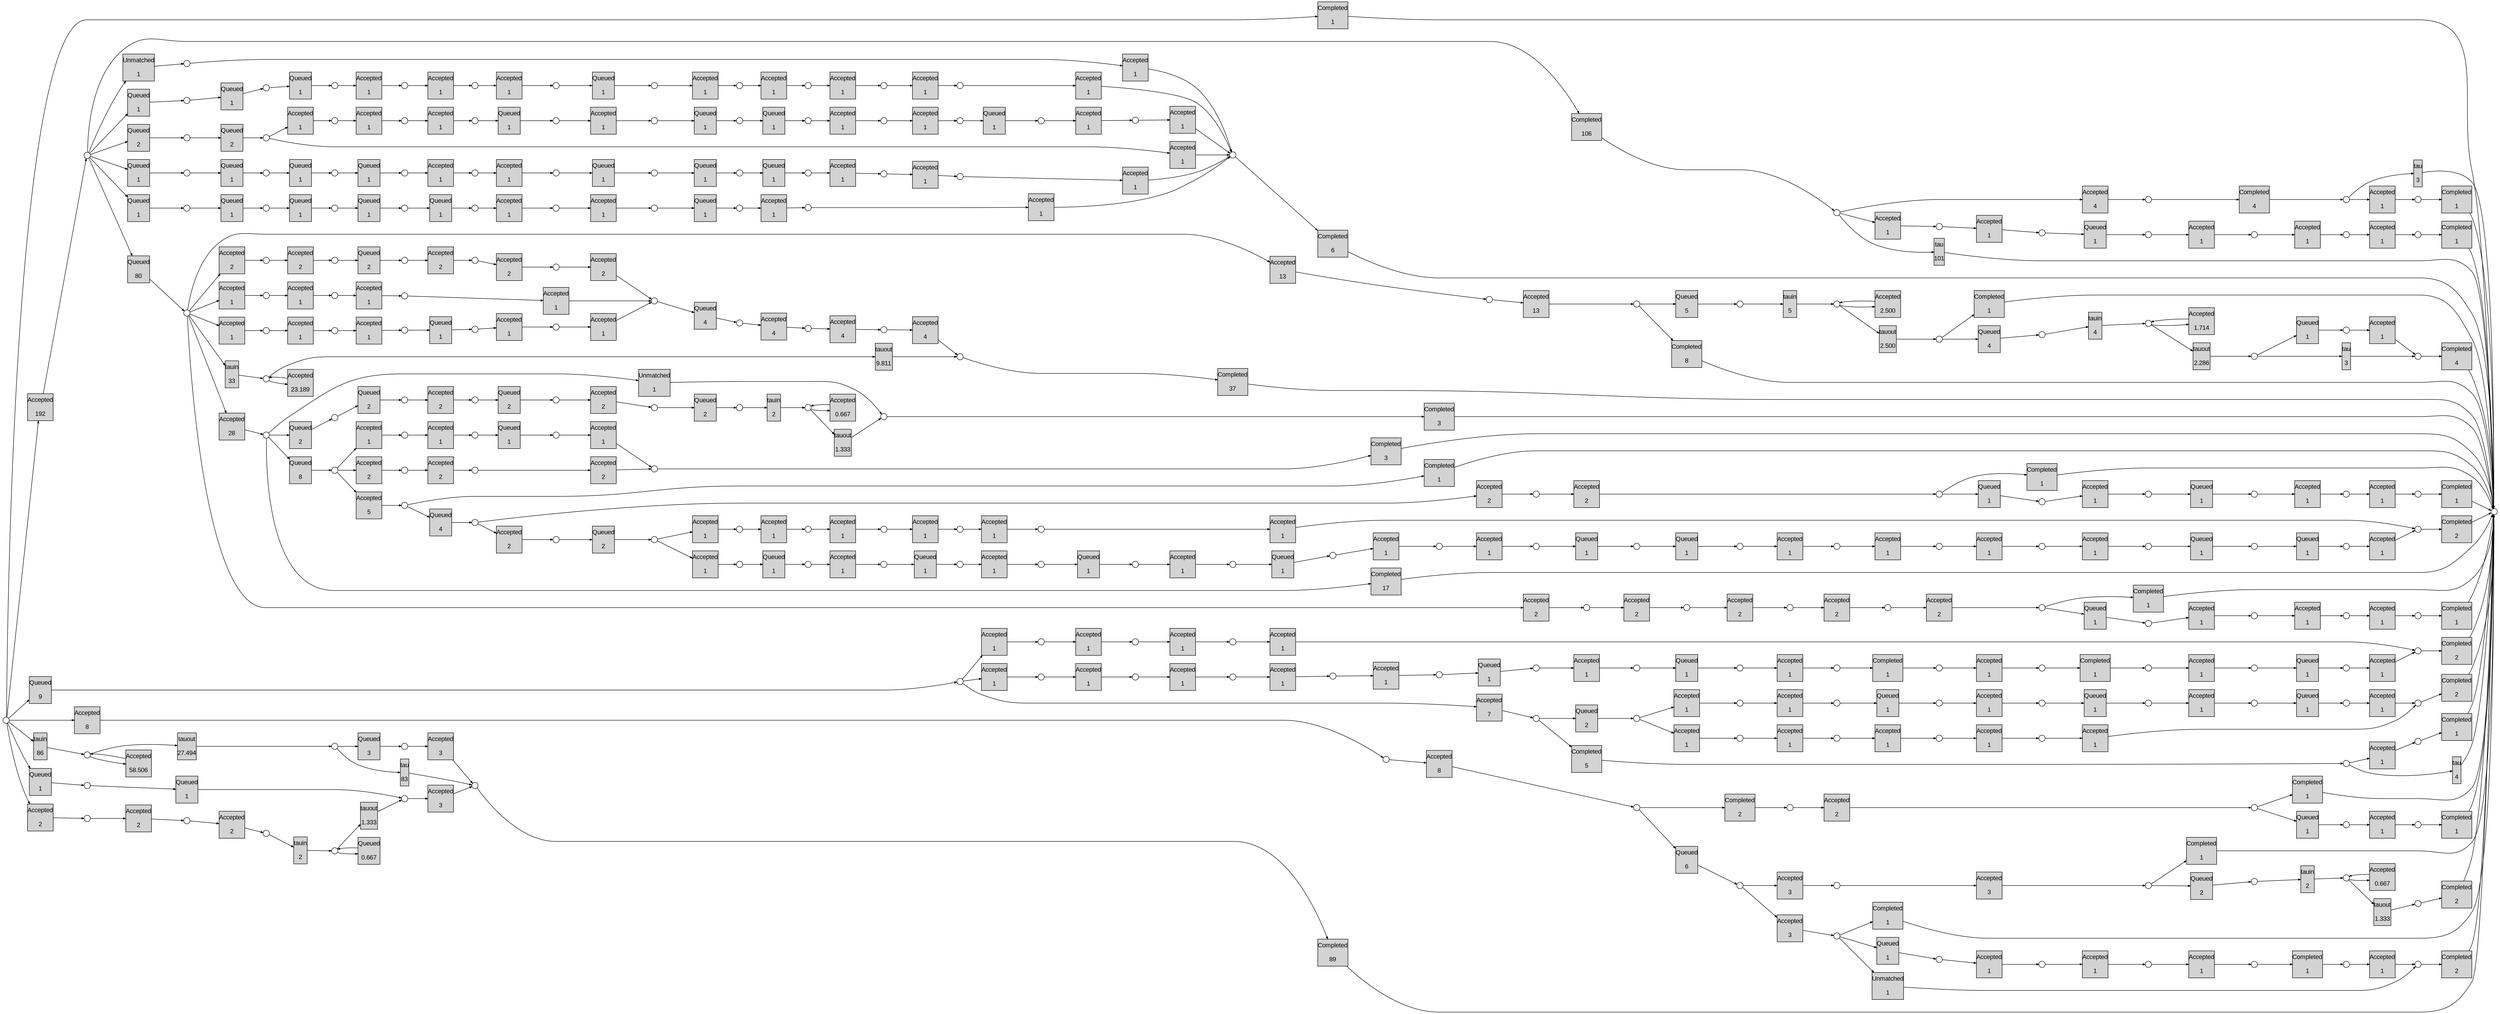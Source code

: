 digraph G { 
ranksep=".3"; fontsize="14"; remincross=true; margin="0.0,0.0"; fontname="Arial";rankdir="LR";
edge [arrowsize="0.5"];
node [height=".2",width=".2",fontname="Arial",fontsize="14"];
ratio=0.4;
id1 [shape="box",margin="0, 0.1",label="Accepted\n\n2",style="filled"];
id2 [shape="box",margin="0, 0.1",label="Accepted\n\n2",style="filled"];
id3 [shape="box",margin="0, 0.1",label="Accepted\n\n1",style="filled"];
id4 [shape="box",margin="0, 0.1",label="Accepted\n\n1",style="filled"];
id5 [shape="box",margin="0, 0.1",label="Accepted\n\n1",style="filled"];
id6 [shape="box",margin="0, 0.1",label="Accepted\n\n28",style="filled"];
id7 [shape="box",margin="0, 0.1",label="Accepted\n\n2",style="filled"];
id8 [shape="box",margin="0, 0.1",label="Accepted\n\n2",style="filled"];
id9 [shape="box",margin="0, 0.1",label="Accepted\n\n0.667",style="filled"];
id10 [shape="box",margin="0, 0.1",label="Accepted\n\n2",style="filled"];
id11 [shape="box",margin="0, 0.1",label="Accepted\n\n2",style="filled"];
id12 [shape="box",margin="0, 0.1",label="Accepted\n\n2",style="filled"];
id13 [shape="box",margin="0, 0.1",label="Accepted\n\n2",style="filled"];
id14 [shape="box",margin="0, 0.1",label="Accepted\n\n2",style="filled"];
id15 [shape="box",margin="0, 0.1",label="Accepted\n\n1",style="filled"];
id16 [shape="box",margin="0, 0.1",label="Accepted\n\n1",style="filled"];
id17 [shape="box",margin="0, 0.1",label="Accepted\n\n1",style="filled"];
id18 [shape="box",margin="0, 0.1",label="Accepted\n\n13",style="filled"];
id19 [shape="box",margin="0, 0.1",label="Accepted\n\n13",style="filled"];
id20 [shape="box",margin="0, 0.1",label="Accepted\n\n2.500",style="filled"];
id21 [shape="box",margin="0, 0.1",label="Accepted\n\n1.714",style="filled"];
id22 [shape="box",margin="0, 0.1",label="Accepted\n\n5",style="filled"];
id23 [shape="box",margin="0, 0.1",label="Accepted\n\n1",style="filled"];
id24 [shape="box",margin="0, 0.1",label="Accepted\n\n23.189",style="filled"];
id25 [shape="box",margin="0, 0.1",label="Accepted\n\n1",style="filled"];
id26 [shape="box",margin="0, 0.1",label="Accepted\n\n1",style="filled"];
id27 [shape="box",margin="0, 0.1",label="Accepted\n\n1",style="filled"];
id28 [shape="box",margin="0, 0.1",label="Accepted\n\n1",style="filled"];
id29 [shape="box",margin="0, 0.1",label="Accepted\n\n1",style="filled"];
id30 [shape="box",margin="0, 0.1",label="Accepted\n\n1",style="filled"];
id31 [shape="box",margin="0, 0.1",label="Accepted\n\n1",style="filled"];
id32 [shape="box",margin="0, 0.1",label="Accepted\n\n1",style="filled"];
id33 [shape="box",margin="0, 0.1",label="Accepted\n\n1",style="filled"];
id34 [shape="box",margin="0, 0.1",label="Accepted\n\n2",style="filled"];
id35 [shape="box",margin="0, 0.1",label="Accepted\n\n2",style="filled"];
id36 [shape="box",margin="0, 0.1",label="Accepted\n\n2",style="filled"];
id37 [shape="box",margin="0, 0.1",label="Accepted\n\n2",style="filled"];
id38 [shape="box",margin="0, 0.1",label="Accepted\n\n2",style="filled"];
id39 [shape="box",margin="0, 0.1",label="Accepted\n\n4",style="filled"];
id40 [shape="box",margin="0, 0.1",label="Accepted\n\n4",style="filled"];
id41 [shape="box",margin="0, 0.1",label="Accepted\n\n4",style="filled"];
id42 [shape="box",margin="0, 0.1",label="Accepted\n\n4",style="filled"];
id43 [shape="box",margin="0, 0.1",label="Accepted\n\n1",style="filled"];
id44 [shape="box",margin="0, 0.1",label="Accepted\n\n1",style="filled"];
id45 [shape="box",margin="0, 0.1",label="Accepted\n\n1",style="filled"];
id46 [shape="box",margin="0, 0.1",label="Accepted\n\n2",style="filled"];
id47 [shape="box",margin="0, 0.1",label="Accepted\n\n1",style="filled"];
id48 [shape="box",margin="0, 0.1",label="Accepted\n\n1",style="filled"];
id49 [shape="box",margin="0, 0.1",label="Accepted\n\n1",style="filled"];
id50 [shape="box",margin="0, 0.1",label="Accepted\n\n1",style="filled"];
id51 [shape="box",margin="0, 0.1",label="Accepted\n\n1",style="filled"];
id52 [shape="box",margin="0, 0.1",label="Accepted\n\n1",style="filled"];
id53 [shape="box",margin="0, 0.1",label="Accepted\n\n1",style="filled"];
id54 [shape="box",margin="0, 0.1",label="Accepted\n\n1",style="filled"];
id55 [shape="box",margin="0, 0.1",label="Accepted\n\n1",style="filled"];
id56 [shape="box",margin="0, 0.1",label="Accepted\n\n1",style="filled"];
id57 [shape="box",margin="0, 0.1",label="Accepted\n\n1",style="filled"];
id58 [shape="box",margin="0, 0.1",label="Accepted\n\n1",style="filled"];
id59 [shape="box",margin="0, 0.1",label="Accepted\n\n1",style="filled"];
id60 [shape="box",margin="0, 0.1",label="Accepted\n\n1",style="filled"];
id61 [shape="box",margin="0, 0.1",label="Accepted\n\n1",style="filled"];
id62 [shape="box",margin="0, 0.1",label="Accepted\n\n1",style="filled"];
id63 [shape="box",margin="0, 0.1",label="Accepted\n\n1",style="filled"];
id64 [shape="box",margin="0, 0.1",label="Accepted\n\n1",style="filled"];
id65 [shape="box",margin="0, 0.1",label="Accepted\n\n1",style="filled"];
id66 [shape="box",margin="0, 0.1",label="Accepted\n\n1",style="filled"];
id67 [shape="box",margin="0, 0.1",label="Accepted\n\n1",style="filled"];
id68 [shape="box",margin="0, 0.1",label="Accepted\n\n1",style="filled"];
id69 [shape="box",margin="0, 0.1",label="Accepted\n\n1",style="filled"];
id70 [shape="box",margin="0, 0.1",label="Accepted\n\n1",style="filled"];
id71 [shape="box",margin="0, 0.1",label="Accepted\n\n1",style="filled"];
id72 [shape="box",margin="0, 0.1",label="Accepted\n\n1",style="filled"];
id73 [shape="box",margin="0, 0.1",label="Accepted\n\n1",style="filled"];
id74 [shape="box",margin="0, 0.1",label="Accepted\n\n1",style="filled"];
id75 [shape="box",margin="0, 0.1",label="Accepted\n\n1",style="filled"];
id76 [shape="box",margin="0, 0.1",label="Accepted\n\n1",style="filled"];
id77 [shape="box",margin="0, 0.1",label="Accepted\n\n1",style="filled"];
id78 [shape="box",margin="0, 0.1",label="Accepted\n\n1",style="filled"];
id79 [shape="box",margin="0, 0.1",label="Accepted\n\n1",style="filled"];
id80 [shape="box",margin="0, 0.1",label="Accepted\n\n7",style="filled"];
id81 [shape="box",margin="0, 0.1",label="Accepted\n\n1",style="filled"];
id82 [shape="box",margin="0, 0.1",label="Accepted\n\n1",style="filled"];
id83 [shape="box",margin="0, 0.1",label="Accepted\n\n1",style="filled"];
id84 [shape="box",margin="0, 0.1",label="Accepted\n\n1",style="filled"];
id85 [shape="box",margin="0, 0.1",label="Accepted\n\n1",style="filled"];
id86 [shape="box",margin="0, 0.1",label="Accepted\n\n1",style="filled"];
id87 [shape="box",margin="0, 0.1",label="Accepted\n\n1",style="filled"];
id88 [shape="box",margin="0, 0.1",label="Accepted\n\n1",style="filled"];
id89 [shape="box",margin="0, 0.1",label="Accepted\n\n1",style="filled"];
id90 [shape="box",margin="0, 0.1",label="Accepted\n\n1",style="filled"];
id91 [shape="box",margin="0, 0.1",label="Accepted\n\n1",style="filled"];
id92 [shape="box",margin="0, 0.1",label="Accepted\n\n1",style="filled"];
id93 [shape="box",margin="0, 0.1",label="Accepted\n\n1",style="filled"];
id94 [shape="box",margin="0, 0.1",label="Accepted\n\n1",style="filled"];
id95 [shape="box",margin="0, 0.1",label="Accepted\n\n1",style="filled"];
id96 [shape="box",margin="0, 0.1",label="Accepted\n\n1",style="filled"];
id97 [shape="box",margin="0, 0.1",label="Accepted\n\n1",style="filled"];
id98 [shape="box",margin="0, 0.1",label="Accepted\n\n1",style="filled"];
id99 [shape="box",margin="0, 0.1",label="Accepted\n\n1",style="filled"];
id100 [shape="box",margin="0, 0.1",label="Accepted\n\n1",style="filled"];
id101 [shape="box",margin="0, 0.1",label="Accepted\n\n1",style="filled"];
id102 [shape="box",margin="0, 0.1",label="Accepted\n\n1",style="filled"];
id103 [shape="box",margin="0, 0.1",label="Accepted\n\n1",style="filled"];
id104 [shape="box",margin="0, 0.1",label="Accepted\n\n1",style="filled"];
id105 [shape="box",margin="0, 0.1",label="Accepted\n\n1",style="filled"];
id106 [shape="box",margin="0, 0.1",label="Accepted\n\n1",style="filled"];
id107 [shape="box",margin="0, 0.1",label="Accepted\n\n1",style="filled"];
id108 [shape="box",margin="0, 0.1",label="Accepted\n\n1",style="filled"];
id109 [shape="box",margin="0, 0.1",label="Accepted\n\n1",style="filled"];
id110 [shape="box",margin="0, 0.1",label="Accepted\n\n8",style="filled"];
id111 [shape="box",margin="0, 0.1",label="Accepted\n\n8",style="filled"];
id112 [shape="box",margin="0, 0.1",label="Accepted\n\n3",style="filled"];
id113 [shape="box",margin="0, 0.1",label="Accepted\n\n1",style="filled"];
id114 [shape="box",margin="0, 0.1",label="Accepted\n\n1",style="filled"];
id115 [shape="box",margin="0, 0.1",label="Accepted\n\n1",style="filled"];
id116 [shape="box",margin="0, 0.1",label="Accepted\n\n1",style="filled"];
id117 [shape="box",margin="0, 0.1",label="Accepted\n\n1",style="filled"];
id118 [shape="box",margin="0, 0.1",label="Accepted\n\n3",style="filled"];
id119 [shape="box",margin="0, 0.1",label="Accepted\n\n3",style="filled"];
id120 [shape="box",margin="0, 0.1",label="Accepted\n\n0.667",style="filled"];
id121 [shape="box",margin="0, 0.1",label="Accepted\n\n2",style="filled"];
id122 [shape="box",margin="0, 0.1",label="Accepted\n\n1",style="filled"];
id123 [shape="box",margin="0, 0.1",label="Accepted\n\n192",style="filled"];
id124 [shape="box",margin="0, 0.1",label="Accepted\n\n1",style="filled"];
id125 [shape="box",margin="0, 0.1",label="Accepted\n\n58.506",style="filled"];
id126 [shape="box",margin="0, 0.1",label="Accepted\n\n3",style="filled"];
id127 [shape="box",margin="0, 0.1",label="Accepted\n\n2",style="filled"];
id128 [shape="box",margin="0, 0.1",label="Accepted\n\n2",style="filled"];
id129 [shape="box",margin="0, 0.1",label="Accepted\n\n2",style="filled"];
id130 [shape="box",margin="0, 0.1",label="Accepted\n\n3",style="filled"];
id131 [shape="box",margin="0, 0.1",label="Accepted\n\n1",style="filled"];
id132 [shape="box",margin="0, 0.1",label="Accepted\n\n1",style="filled"];
id133 [shape="box",margin="0, 0.1",label="Accepted\n\n1",style="filled"];
id134 [shape="box",margin="0, 0.1",label="Accepted\n\n1",style="filled"];
id135 [shape="box",margin="0, 0.1",label="Accepted\n\n1",style="filled"];
id136 [shape="box",margin="0, 0.1",label="Accepted\n\n1",style="filled"];
id137 [shape="box",margin="0, 0.1",label="Accepted\n\n1",style="filled"];
id138 [shape="box",margin="0, 0.1",label="Accepted\n\n1",style="filled"];
id139 [shape="box",margin="0, 0.1",label="Accepted\n\n2",style="filled"];
id140 [shape="box",margin="0, 0.1",label="Accepted\n\n2",style="filled"];
id141 [shape="box",margin="0, 0.1",label="Accepted\n\n1",style="filled"];
id142 [shape="box",margin="0, 0.1",label="Accepted\n\n1",style="filled"];
id143 [shape="box",margin="0, 0.1",label="Accepted\n\n1",style="filled"];
id144 [shape="box",margin="0, 0.1",label="Accepted\n\n2",style="filled"];
id145 [shape="box",margin="0, 0.1",label="Completed\n\n3",style="filled"];
id146 [shape="box",margin="0, 0.1",label="Completed\n\n17",style="filled"];
id147 [shape="box",margin="0, 0.1",label="Completed\n\n3",style="filled"];
id148 [shape="box",margin="0, 0.1",label="Completed\n\n1",style="filled"];
id149 [shape="box",margin="0, 0.1",label="Completed\n\n1",style="filled"];
id150 [shape="box",margin="0, 0.1",label="Completed\n\n8",style="filled"];
id151 [shape="box",margin="0, 0.1",label="Completed\n\n1",style="filled"];
id152 [shape="box",margin="0, 0.1",label="Completed\n\n4",style="filled"];
id153 [shape="box",margin="0, 0.1",label="Completed\n\n1",style="filled"];
id154 [shape="box",margin="0, 0.1",label="Completed\n\n37",style="filled"];
id155 [shape="box",margin="0, 0.1",label="Completed\n\n106",style="filled"];
id156 [shape="box",margin="0, 0.1",label="Completed\n\n4",style="filled"];
id157 [shape="box",margin="0, 0.1",label="Completed\n\n1",style="filled"];
id158 [shape="box",margin="0, 0.1",label="Completed\n\n1",style="filled"];
id159 [shape="box",margin="0, 0.1",label="Completed\n\n1",style="filled"];
id160 [shape="box",margin="0, 0.1",label="Completed\n\n6",style="filled"];
id161 [shape="box",margin="0, 0.1",label="Completed\n\n2",style="filled"];
id162 [shape="box",margin="0, 0.1",label="Completed\n\n5",style="filled"];
id163 [shape="box",margin="0, 0.1",label="Completed\n\n1",style="filled"];
id164 [shape="box",margin="0, 0.1",label="Completed\n\n1",style="filled"];
id165 [shape="box",margin="0, 0.1",label="Completed\n\n1",style="filled"];
id166 [shape="box",margin="0, 0.1",label="Completed\n\n2",style="filled"];
id167 [shape="box",margin="0, 0.1",label="Completed\n\n1",style="filled"];
id168 [shape="box",margin="0, 0.1",label="Completed\n\n1",style="filled"];
id169 [shape="box",margin="0, 0.1",label="Completed\n\n2",style="filled"];
id170 [shape="box",margin="0, 0.1",label="Completed\n\n1",style="filled"];
id171 [shape="box",margin="0, 0.1",label="Completed\n\n2",style="filled"];
id172 [shape="box",margin="0, 0.1",label="Completed\n\n2",style="filled"];
id173 [shape="box",margin="0, 0.1",label="Completed\n\n1",style="filled"];
id174 [shape="box",margin="0, 0.1",label="Completed\n\n1",style="filled"];
id175 [shape="box",margin="0, 0.1",label="Completed\n\n89",style="filled"];
id176 [shape="box",margin="0, 0.1",label="Completed\n\n2",style="filled"];
id177 [shape="box",margin="0, 0.1",label="Completed\n\n1",style="filled"];
id178 [shape="box",margin="0, 0.1",label="Completed\n\n1",style="filled"];
id179 [shape="box",margin="0, 0.1",label="Queued\n\n1",style="filled"];
id180 [shape="box",margin="0, 0.1",label="Queued\n\n2",style="filled"];
id181 [shape="box",margin="0, 0.1",label="Queued\n\n2",style="filled"];
id182 [shape="box",margin="0, 0.1",label="Queued\n\n2",style="filled"];
id183 [shape="box",margin="0, 0.1",label="Queued\n\n2",style="filled"];
id184 [shape="box",margin="0, 0.1",label="Queued\n\n1",style="filled"];
id185 [shape="box",margin="0, 0.1",label="Queued\n\n8",style="filled"];
id186 [shape="box",margin="0, 0.1",label="Queued\n\n5",style="filled"];
id187 [shape="box",margin="0, 0.1",label="Queued\n\n4",style="filled"];
id188 [shape="box",margin="0, 0.1",label="Queued\n\n1",style="filled"];
id189 [shape="box",margin="0, 0.1",label="Queued\n\n1",style="filled"];
id190 [shape="box",margin="0, 0.1",label="Queued\n\n2",style="filled"];
id191 [shape="box",margin="0, 0.1",label="Queued\n\n4",style="filled"];
id192 [shape="box",margin="0, 0.1",label="Queued\n\n4",style="filled"];
id193 [shape="box",margin="0, 0.1",label="Queued\n\n1",style="filled"];
id194 [shape="box",margin="0, 0.1",label="Queued\n\n1",style="filled"];
id195 [shape="box",margin="0, 0.1",label="Queued\n\n1",style="filled"];
id196 [shape="box",margin="0, 0.1",label="Queued\n\n1",style="filled"];
id197 [shape="box",margin="0, 0.1",label="Queued\n\n2",style="filled"];
id198 [shape="box",margin="0, 0.1",label="Queued\n\n1",style="filled"];
id199 [shape="box",margin="0, 0.1",label="Queued\n\n1",style="filled"];
id200 [shape="box",margin="0, 0.1",label="Queued\n\n1",style="filled"];
id201 [shape="box",margin="0, 0.1",label="Queued\n\n1",style="filled"];
id202 [shape="box",margin="0, 0.1",label="Queued\n\n1",style="filled"];
id203 [shape="box",margin="0, 0.1",label="Queued\n\n1",style="filled"];
id204 [shape="box",margin="0, 0.1",label="Queued\n\n1",style="filled"];
id205 [shape="box",margin="0, 0.1",label="Queued\n\n1",style="filled"];
id206 [shape="box",margin="0, 0.1",label="Queued\n\n1",style="filled"];
id207 [shape="box",margin="0, 0.1",label="Queued\n\n1",style="filled"];
id208 [shape="box",margin="0, 0.1",label="Queued\n\n1",style="filled"];
id209 [shape="box",margin="0, 0.1",label="Queued\n\n1",style="filled"];
id210 [shape="box",margin="0, 0.1",label="Queued\n\n1",style="filled"];
id211 [shape="box",margin="0, 0.1",label="Queued\n\n1",style="filled"];
id212 [shape="box",margin="0, 0.1",label="Queued\n\n2",style="filled"];
id213 [shape="box",margin="0, 0.1",label="Queued\n\n2",style="filled"];
id214 [shape="box",margin="0, 0.1",label="Queued\n\n1",style="filled"];
id215 [shape="box",margin="0, 0.1",label="Queued\n\n1",style="filled"];
id216 [shape="box",margin="0, 0.1",label="Queued\n\n1",style="filled"];
id217 [shape="box",margin="0, 0.1",label="Queued\n\n1",style="filled"];
id218 [shape="box",margin="0, 0.1",label="Queued\n\n9",style="filled"];
id219 [shape="box",margin="0, 0.1",label="Queued\n\n2",style="filled"];
id220 [shape="box",margin="0, 0.1",label="Queued\n\n1",style="filled"];
id221 [shape="box",margin="0, 0.1",label="Queued\n\n1",style="filled"];
id222 [shape="box",margin="0, 0.1",label="Queued\n\n1",style="filled"];
id223 [shape="box",margin="0, 0.1",label="Queued\n\n1",style="filled"];
id224 [shape="box",margin="0, 0.1",label="Queued\n\n1",style="filled"];
id225 [shape="box",margin="0, 0.1",label="Queued\n\n1",style="filled"];
id226 [shape="box",margin="0, 0.1",label="Queued\n\n1",style="filled"];
id227 [shape="box",margin="0, 0.1",label="Queued\n\n6",style="filled"];
id228 [shape="box",margin="0, 0.1",label="Queued\n\n1",style="filled"];
id229 [shape="box",margin="0, 0.1",label="Queued\n\n2",style="filled"];
id230 [shape="box",margin="0, 0.1",label="Queued\n\n1",style="filled"];
id231 [shape="box",margin="0, 0.1",label="Queued\n\n1",style="filled"];
id232 [shape="box",margin="0, 0.1",label="Queued\n\n3",style="filled"];
id233 [shape="box",margin="0, 0.1",label="Queued\n\n1",style="filled"];
id234 [shape="box",margin="0, 0.1",label="Queued\n\n1",style="filled"];
id235 [shape="box",margin="0, 0.1",label="Queued\n\n1",style="filled"];
id236 [shape="box",margin="0, 0.1",label="Queued\n\n0.667",style="filled"];
id237 [shape="box",margin="0, 0.1",label="Queued\n\n1",style="filled"];
id238 [shape="box",margin="0, 0.1",label="Queued\n\n1",style="filled"];
id239 [shape="box",margin="0, 0.1",label="Queued\n\n1",style="filled"];
id240 [shape="box",margin="0, 0.1",label="Queued\n\n1",style="filled"];
id241 [shape="box",margin="0, 0.1",label="Queued\n\n1",style="filled"];
id242 [shape="box",margin="0, 0.1",label="Queued\n\n80",style="filled"];
id243 [shape="box",margin="0, 0.1",label="Queued\n\n1",style="filled"];
id244 [shape="box",margin="0, 0.1",label="Queued\n\n1",style="filled"];
id245 [shape="box",margin="0, 0.1",label="Unmatched\n\n1",style="filled"];
id246 [shape="box",margin="0, 0.1",label="Unmatched\n\n1",style="filled"];
id247 [shape="box",margin="0, 0.1",label="Unmatched\n\n1",style="filled"];
id248 [shape="box",margin="0, 0.1",label="tau\n\n3",style="filled"];
id249 [shape="box",margin="0, 0.1",label="tau\n\n101",style="filled"];
id250 [shape="box",margin="0, 0.1",label="tau\n\n3",style="filled"];
id251 [shape="box",margin="0, 0.1",label="tau\n\n4",style="filled"];
id252 [shape="box",margin="0, 0.1",label="tau\n\n83",style="filled"];
id253 [shape="box",margin="0, 0.1",label="tauin\n\n2",style="filled"];
id254 [shape="box",margin="0, 0.1",label="tauin\n\n5",style="filled"];
id255 [shape="box",margin="0, 0.1",label="tauin\n\n4",style="filled"];
id256 [shape="box",margin="0, 0.1",label="tauin\n\n33",style="filled"];
id257 [shape="box",margin="0, 0.1",label="tauin\n\n2",style="filled"];
id258 [shape="box",margin="0, 0.1",label="tauin\n\n86",style="filled"];
id259 [shape="box",margin="0, 0.1",label="tauin\n\n2",style="filled"];
id260 [shape="box",margin="0, 0.1",label="tauout\n\n1.333",style="filled"];
id261 [shape="box",margin="0, 0.1",label="tauout\n\n2.500",style="filled"];
id262 [shape="box",margin="0, 0.1",label="tauout\n\n2.286",style="filled"];
id263 [shape="box",margin="0, 0.1",label="tauout\n\n9.811",style="filled"];
id264 [shape="box",margin="0, 0.1",label="tauout\n\n1.333",style="filled"];
id265 [shape="box",margin="0, 0.1",label="tauout\n\n27.494",style="filled"];
id266 [shape="box",margin="0, 0.1",label="tauout\n\n1.333",style="filled"];
id267 [shape="circle",label=""];
id268 [shape="circle",label=""];
id269 [shape="circle",label=""];
id270 [shape="circle",label=""];
id271 [shape="circle",label=""];
id272 [shape="circle",label=""];
id273 [shape="circle",label=""];
id274 [shape="circle",label=""];
id275 [shape="circle",label=""];
id276 [shape="circle",label=""];
id277 [shape="circle",label=""];
id278 [shape="circle",label=""];
id279 [shape="circle",label=""];
id280 [shape="circle",label=""];
id281 [shape="circle",label=""];
id282 [shape="circle",label=""];
id283 [shape="circle",label=""];
id284 [shape="circle",label=""];
id285 [shape="circle",label=""];
id286 [shape="circle",label=""];
id287 [shape="circle",label=""];
id288 [shape="circle",label=""];
id289 [shape="circle",label=""];
id290 [shape="circle",label=""];
id291 [shape="circle",label=""];
id292 [shape="circle",label=""];
id293 [shape="circle",label=""];
id294 [shape="circle",label=""];
id295 [shape="circle",label=""];
id296 [shape="circle",label=""];
id297 [shape="circle",label=""];
id298 [shape="circle",label=""];
id299 [shape="circle",label=""];
id300 [shape="circle",label=""];
id301 [shape="circle",label=""];
id302 [shape="circle",label=""];
id303 [shape="circle",label=""];
id304 [shape="circle",label=""];
id305 [shape="circle",label=""];
id306 [shape="circle",label=""];
id307 [shape="circle",label=""];
id308 [shape="circle",label=""];
id309 [shape="circle",label=""];
id310 [shape="circle",label=""];
id311 [shape="circle",label=""];
id312 [shape="circle",label=""];
id313 [shape="circle",label=""];
id314 [shape="circle",label=""];
id315 [shape="circle",label=""];
id316 [shape="circle",label=""];
id317 [shape="circle",label=""];
id318 [shape="circle",label=""];
id319 [shape="circle",label=""];
id320 [shape="circle",label=""];
id321 [shape="circle",label=""];
id322 [shape="circle",label=""];
id323 [shape="circle",label=""];
id324 [shape="circle",label=""];
id325 [shape="circle",label=""];
id326 [shape="circle",label=""];
id327 [shape="circle",label=""];
id328 [shape="circle",label=""];
id329 [shape="circle",label=""];
id330 [shape="circle",label=""];
id331 [shape="circle",label=""];
id332 [shape="circle",label=""];
id333 [shape="circle",label=""];
id334 [shape="circle",label=""];
id335 [shape="circle",label=""];
id336 [shape="circle",label=""];
id337 [shape="circle",label=""];
id338 [shape="circle",label=""];
id339 [shape="circle",label=""];
id340 [shape="circle",label=""];
id341 [shape="circle",label=""];
id342 [shape="circle",label=""];
id343 [shape="circle",label=""];
id344 [shape="circle",label=""];
id345 [shape="circle",label=""];
id346 [shape="circle",label=""];
id347 [shape="circle",label=""];
id348 [shape="circle",label=""];
id349 [shape="circle",label=""];
id350 [shape="circle",label=""];
id351 [shape="circle",label=""];
id352 [shape="circle",label=""];
id353 [shape="circle",label=""];
id354 [shape="circle",label=""];
id355 [shape="circle",label=""];
id356 [shape="circle",label=""];
id357 [shape="circle",label=""];
id358 [shape="circle",label=""];
id359 [shape="circle",label=""];
id360 [shape="circle",label=""];
id361 [shape="circle",label=""];
id362 [shape="circle",label=""];
id363 [shape="circle",label=""];
id364 [shape="circle",label=""];
id365 [shape="circle",label=""];
id366 [shape="circle",label=""];
id367 [shape="circle",label=""];
id368 [shape="circle",label=""];
id369 [shape="circle",label=""];
id370 [shape="circle",label=""];
id371 [shape="circle",label=""];
id372 [shape="circle",label=""];
id373 [shape="circle",label=""];
id374 [shape="circle",label=""];
id375 [shape="circle",label=""];
id376 [shape="circle",label=""];
id377 [shape="circle",label=""];
id378 [shape="circle",label=""];
id379 [shape="circle",label=""];
id380 [shape="circle",label=""];
id381 [shape="circle",label=""];
id382 [shape="circle",label=""];
id383 [shape="circle",label=""];
id384 [shape="circle",label=""];
id385 [shape="circle",label=""];
id386 [shape="circle",label=""];
id387 [shape="circle",label=""];
id388 [shape="circle",label=""];
id389 [shape="circle",label=""];
id390 [shape="circle",label=""];
id391 [shape="circle",label=""];
id392 [shape="circle",label=""];
id393 [shape="circle",label=""];
id394 [shape="circle",label=""];
id395 [shape="circle",label=""];
id396 [shape="circle",label=""];
id397 [shape="circle",label=""];
id398 [shape="circle",label=""];
id399 [shape="circle",label=""];
id400 [shape="circle",label=""];
id401 [shape="circle",label=""];
id402 [shape="circle",label=""];
id403 [shape="circle",label=""];
id404 [shape="circle",label=""];
id405 [shape="circle",label=""];
id406 [shape="circle",label=""];
id407 [shape="circle",label=""];
id408 [shape="circle",label=""];
id409 [shape="circle",label=""];
id410 [shape="circle",label=""];
id411 [shape="circle",label=""];
id412 [shape="circle",label=""];
id413 [shape="circle",label=""];
id414 [shape="circle",label=""];
id415 [shape="circle",label=""];
id416 [shape="circle",label=""];
id417 [shape="circle",label=""];
id418 [shape="circle",label=""];
id419 [shape="circle",label=""];
id420 [shape="circle",label=""];
id421 [shape="circle",label=""];
id422 [shape="circle",label=""];
id423 [shape="circle",label=""];
id424 [shape="circle",label=""];
id425 [shape="circle",label=""];
id426 [shape="circle",label=""];
id427 [shape="circle",label=""];
id428 [shape="circle",label=""];
id429 [shape="circle",label=""];
id430 [shape="circle",label=""];
id431 [shape="circle",label=""];
id432 [shape="circle",label=""];
id433 [shape="circle",label=""];
id434 [shape="circle",label=""];
id435 [shape="circle",label=""];
id436 [shape="circle",label=""];
id437 [shape="circle",label=""];
id438 [shape="circle",label=""];
id439 [shape="circle",label=""];
id440 [shape="circle",label=""];
id441 [shape="circle",label=""];
id442 [shape="circle",label=""];
id443 [shape="circle",label=""];
id444 [shape="circle",label=""];
id445 [shape="circle",label=""];
id446 [shape="circle",label=""];
id447 [shape="circle",label=""];
id448 [shape="circle",label=""];
id449 [shape="circle",label=""];
id450 [shape="circle",label=""];
id451 [shape="circle",label=""];
id452 [shape="circle",label=""];
id453 [shape="circle",label=""];
id454 [shape="circle",label=""];
id455 [shape="circle",label=""];
id456 [shape="circle",label=""];
id457 [shape="circle",label=""];
id458 [shape="circle",label=""];
id459 [shape="circle",label=""];
id460 [shape="circle",label=""];
id461 [shape="circle",label=""];
id462 [shape="circle",label=""];
id463 [shape="circle",label=""];
id464 [shape="circle",label=""];
id465 [shape="circle",label=""];
id466 [shape="circle",label=""];
id467 [shape="circle",label=""];
id468 [shape="circle",label=""];
id469 [shape="circle",label=""];
id470 [shape="circle",label=""];
id471 [shape="circle",label=""];
id472 [shape="circle",label=""];
id473 [shape="circle",label=""];
id474 [shape="circle",label=""];
id475 [shape="circle",label=""];
id476 [shape="circle",label=""];
id477 [shape="circle",label=""];
id478 [shape="circle",label=""];
id479 [shape="circle",label=""];
id239 -> id460
id79 -> id332
id92 -> id387
id105 -> id414
id59 -> id352
id378 -> id216
id233 -> id451
id472 -> id244
id377 -> id76
id434 -> id170
id325 -> id157
id365 -> id211
id438 -> id171
id238 -> id461
id328 -> id47
id465 -> id25
id86 -> id387
id33 -> id303
id246 -> id334
id338 -> id198
id453 -> id128
id450 -> id131
id345 -> id57
id294 -> id261
id120 -> id439
id459 -> id133
id152 -> id479
id260 -> id272
id412 -> id104
id394 -> id93
id3 -> id270
id135 -> id464
id174 -> id479
id461 -> id239
id182 -> id276
id44 -> id327
id149 -> id479
id465 -> id34
id16 -> id289
id354 -> id69
id414 -> id224
id106 -> id416
id370 -> id213
id7 -> id275
id160 -> id479
id478 -> id258
id402 -> id194
id187 -> id295
id321 -> id249
id163 -> id479
id298 -> id21
id148 -> id479
id446 -> id252
id53 -> id338
id347 -> id59
id465 -> id18
id408 -> id223
id407 -> id226
id169 -> id479
id340 -> id53
id330 -> id48
id95 -> id404
id478 -> id218
id73 -> id371
id37 -> id317
id242 -> id465
id159 -> id479
id363 -> id210
id478 -> id159
id385 -> id219
id131 -> id456
id391 -> id86
id465 -> id256
id440 -> id121
id125 -> id447
id339 -> id52
id196 -> id335
id439 -> id120
id107 -> id419
id392 -> id220
id400 -> id94
id67 -> id368
id460 -> id134
id150 -> id479
id285 -> id144
id398 -> id222
id429 -> id114
id116 -> id430
id248 -> id299
id165 -> id420
id82 -> id388
id180 -> id274
id18 -> id291
id255 -> id298
id320 -> id41
id77 -> id379
id102 -> id412
id333 -> id64
id32 -> id311
id119 -> id434
id207 -> id361
id446 -> id232
id168 -> id433
id25 -> id304
id6 -> id267
id416 -> id164
id218 -> id383
id142 -> id475
id333 -> id103
id212 -> id370
id155 -> id321
id462 -> id240
id293 -> id151
id451 -> id234
id273 -> id7
id337 -> id196
id402 -> id206
id175 -> id479
id104 -> id408
id431 -> id115
id309 -> id31
id400 -> id251
id447 -> id125
id137 -> id462
id297 -> id248
id186 -> id292
id200 -> id349
id326 -> id193
id178 -> id479
id96 -> id405
id158 -> id479
id143 -> id474
id270 -> id4
id332 -> id160
id266 -> id449
id257 -> id439
id360 -> id207
id134 -> id463
id385 -> id162
id232 -> id448
id253 -> id279
id301 -> id154
id478 -> id123
id74 -> id376
id124 -> id443
id147 -> id479
id193 -> id328
id267 -> id146
id244 -> id473
id225 -> id422
id402 -> id199
id190 -> id315
id469 -> id243
id20 -> id294
id31 -> id307
id97 -> id406
id173 -> id479
id477 -> id1
id413 -> id105
id230 -> id436
id256 -> id302
id267 -> id185
id369 -> id71
id60 -> id351
id153 -> id479
id463 -> id135
id181 -> id273
id327 -> id45
id29 -> id308
id26 -> id305
id69 -> id364
id294 -> id20
id336 -> id195
id452 -> id259
id68 -> id332
id126 -> id445
id272 -> id147
id369 -> id70
id329 -> id158
id396 -> id221
id376 -> id215
id156 -> id323
id280 -> id184
id312 -> id139
id310 -> id32
id202 -> id347
id386 -> id87
id57 -> id346
id368 -> id68
id383 -> id80
id78 -> id382
id318 -> id39
id470 -> id140
id75 -> id374
id430 -> id168
id122 -> id444
id127 -> id453
id387 -> id161
id130 -> id445
id100 -> id410
id249 -> id479
id227 -> id425
id308 -> id30
id231 -> id442
id324 -> id197
id123 -> id402
id205 -> id353
id15 -> id288
id312 -> id46
id357 -> id62
id229 -> id437
id286 -> id15
id140 -> id469
id204 -> id356
id236 -> id455
id254 -> id294
id269 -> id179
id367 -> id67
id415 -> id106
id402 -> id246
id72 -> id373
id94 -> id401
id397 -> id90
id456 -> id237
id466 -> id137
id172 -> id440
id184 -> id286
id12 -> id283
id13 -> id284
id164 -> id417
id383 -> id99
id166 -> id479
id228 -> id429
id56 -> id345
id322 -> id156
id305 -> id27
id62 -> id358
id113 -> id427
id437 -> id257
id283 -> id13
id296 -> id191
id87 -> id393
id146 -> id479
id417 -> id107
id434 -> id229
id151 -> id479
id22 -> id296
id99 -> id409
id203 -> id355
id420 -> id108
id454 -> id129
id167 -> id479
id214 -> id375
id379 -> id217
id372 -> id72
id195 -> id337
id349 -> id201
id433 -> id117
id51 -> id339
id93 -> id343
id247 -> id428
id89 -> id396
id375 -> id74
id321 -> id42
id35 -> id313
id302 -> id24
id316 -> id37
id448 -> id126
id197 -> id333
id76 -> id380
id145 -> id479
id350 -> id202
id24 -> id302
id278 -> id253
id361 -> id208
id419 -> id165
id83 -> id389
id423 -> id172
id445 -> id175
id427 -> id230
id289 -> id17
id141 -> id472
id290 -> id186
id282 -> id12
id240 -> id468
id423 -> id227
id478 -> id233
id428 -> id169
id90 -> id398
id259 -> id455
id162 -> id400
id284 -> id14
id455 -> id236
id27 -> id306
id314 -> id35
id41 -> id301
id65 -> id366
id34 -> id314
id356 -> id205
id426 -> id167
id395 -> id89
id468 -> id241
id475 -> id143
id291 -> id19
id380 -> id77
id132 -> id459
id399 -> id92
id358 -> id63
id129 -> id452
id23 -> id299
id277 -> id183
id353 -> id61
id342 -> id55
id262 -> id297
id344 -> id56
id1 -> id268
id467 -> id138
id411 -> id102
id287 -> id149
id441 -> id173
id474 -> id178
id302 -> id263
id224 -> id415
id252 -> id445
id406 -> id98
id188 -> id300
id471 -> id141
id161 -> id479
id271 -> id5
id393 -> id88
id323 -> id43
id335 -> id51
id213 -> id369
id319 -> id40
id381 -> id78
id317 -> id38
id64 -> id354
id292 -> id254
id265 -> id446
id442 -> id122
id88 -> id392
id103 -> id407
id192 -> id318
id348 -> id200
id54 -> id342
id359 -> id65
id389 -> id84
id133 -> id458
id48 -> id331
id334 -> id50
id118 -> id435
id268 -> id2
id11 -> id282
id279 -> id9
id261 -> id293
id101 -> id411
id465 -> id10
id199 -> id348
id28 -> id303
id425 -> id112
id267 -> id180
id30 -> id309
id216 -> id377
id185 -> id285
id211 -> id367
id436 -> id124
id50 -> id332
id402 -> id212
id144 -> id477
id465 -> id29
id46 -> id324
id110 -> id424
id117 -> id428
id274 -> id181
id315 -> id36
id219 -> id386
id402 -> id155
id458 -> id238
id112 -> id426
id243 -> id471
id251 -> id479
id341 -> id54
id390 -> id85
id84 -> id390
id267 -> id245
id98 -> id403
id405 -> id97
id279 -> id260
id276 -> id8
id115 -> id432
id374 -> id81
id447 -> id265
id61 -> id357
id373 -> id73
id465 -> id6
id114 -> id431
id402 -> id242
id21 -> id298
id189 -> id310
id52 -> id340
id346 -> id58
id300 -> id23
id425 -> id118
id443 -> id235
id221 -> id397
id457 -> id132
id241 -> id467
id136 -> id466
id206 -> id360
id157 -> id479
id362 -> id209
id209 -> id363
id351 -> id203
id441 -> id231
id198 -> id341
id263 -> id301
id80 -> id385
id275 -> id182
id42 -> id322
id331 -> id49
id421 -> id225
id473 -> id142
id39 -> id319
id8 -> id277
id55 -> id344
id382 -> id79
id220 -> id395
id435 -> id119
id476 -> id145
id290 -> id150
id226 -> id418
id45 -> id326
id386 -> id82
id383 -> id95
id371 -> id214
id139 -> id470
id478 -> id110
id191 -> id312
id281 -> id11
id297 -> id188
id91 -> id394
id298 -> id262
id245 -> id272
id250 -> id479
id128 -> id454
id154 -> id479
id170 -> id479
id366 -> id66
id171 -> id479
id388 -> id83
id439 -> id264
id321 -> id44
id307 -> id189
id343 -> id176
id352 -> id60
id401 -> id163
id432 -> id116
id223 -> id413
id403 -> id166
id17 -> id287
id85 -> id391
id9 -> id279
id108 -> id421
id355 -> id204
id5 -> id476
id264 -> id438
id70 -> id332
id464 -> id136
id424 -> id111
id121 -> id441
id426 -> id247
id177 -> id479
id409 -> id100
id469 -> id177
id234 -> id449
id49 -> id329
id258 -> id447
id19 -> id290
id280 -> id148
id418 -> id113
id295 -> id255
id176 -> id479
id299 -> id152
id237 -> id457
id293 -> id187
id71 -> id372
id313 -> id190
id235 -> id450
id404 -> id96
id455 -> id266
id36 -> id316
id63 -> id332
id183 -> id278
id426 -> id228
id410 -> id101
id285 -> id3
id222 -> id399
id303 -> id192
id66 -> id365
id81 -> id384
id444 -> id174
id58 -> id332
id109 -> id403
id215 -> id378
id449 -> id130
id478 -> id127
id285 -> id22
id296 -> id153
id201 -> id350
id306 -> id28
id111 -> id423
id323 -> id250
id38 -> id303
id208 -> id362
id47 -> id330
id311 -> id33
id2 -> id476
id40 -> id320
id210 -> id359
id4 -> id269
id14 -> id280
id43 -> id325
id217 -> id381
id194 -> id336
id384 -> id91
id422 -> id109
id10 -> id281
id138 -> id343
id288 -> id16
id304 -> id26
id364 -> id75
id179 -> id271
}